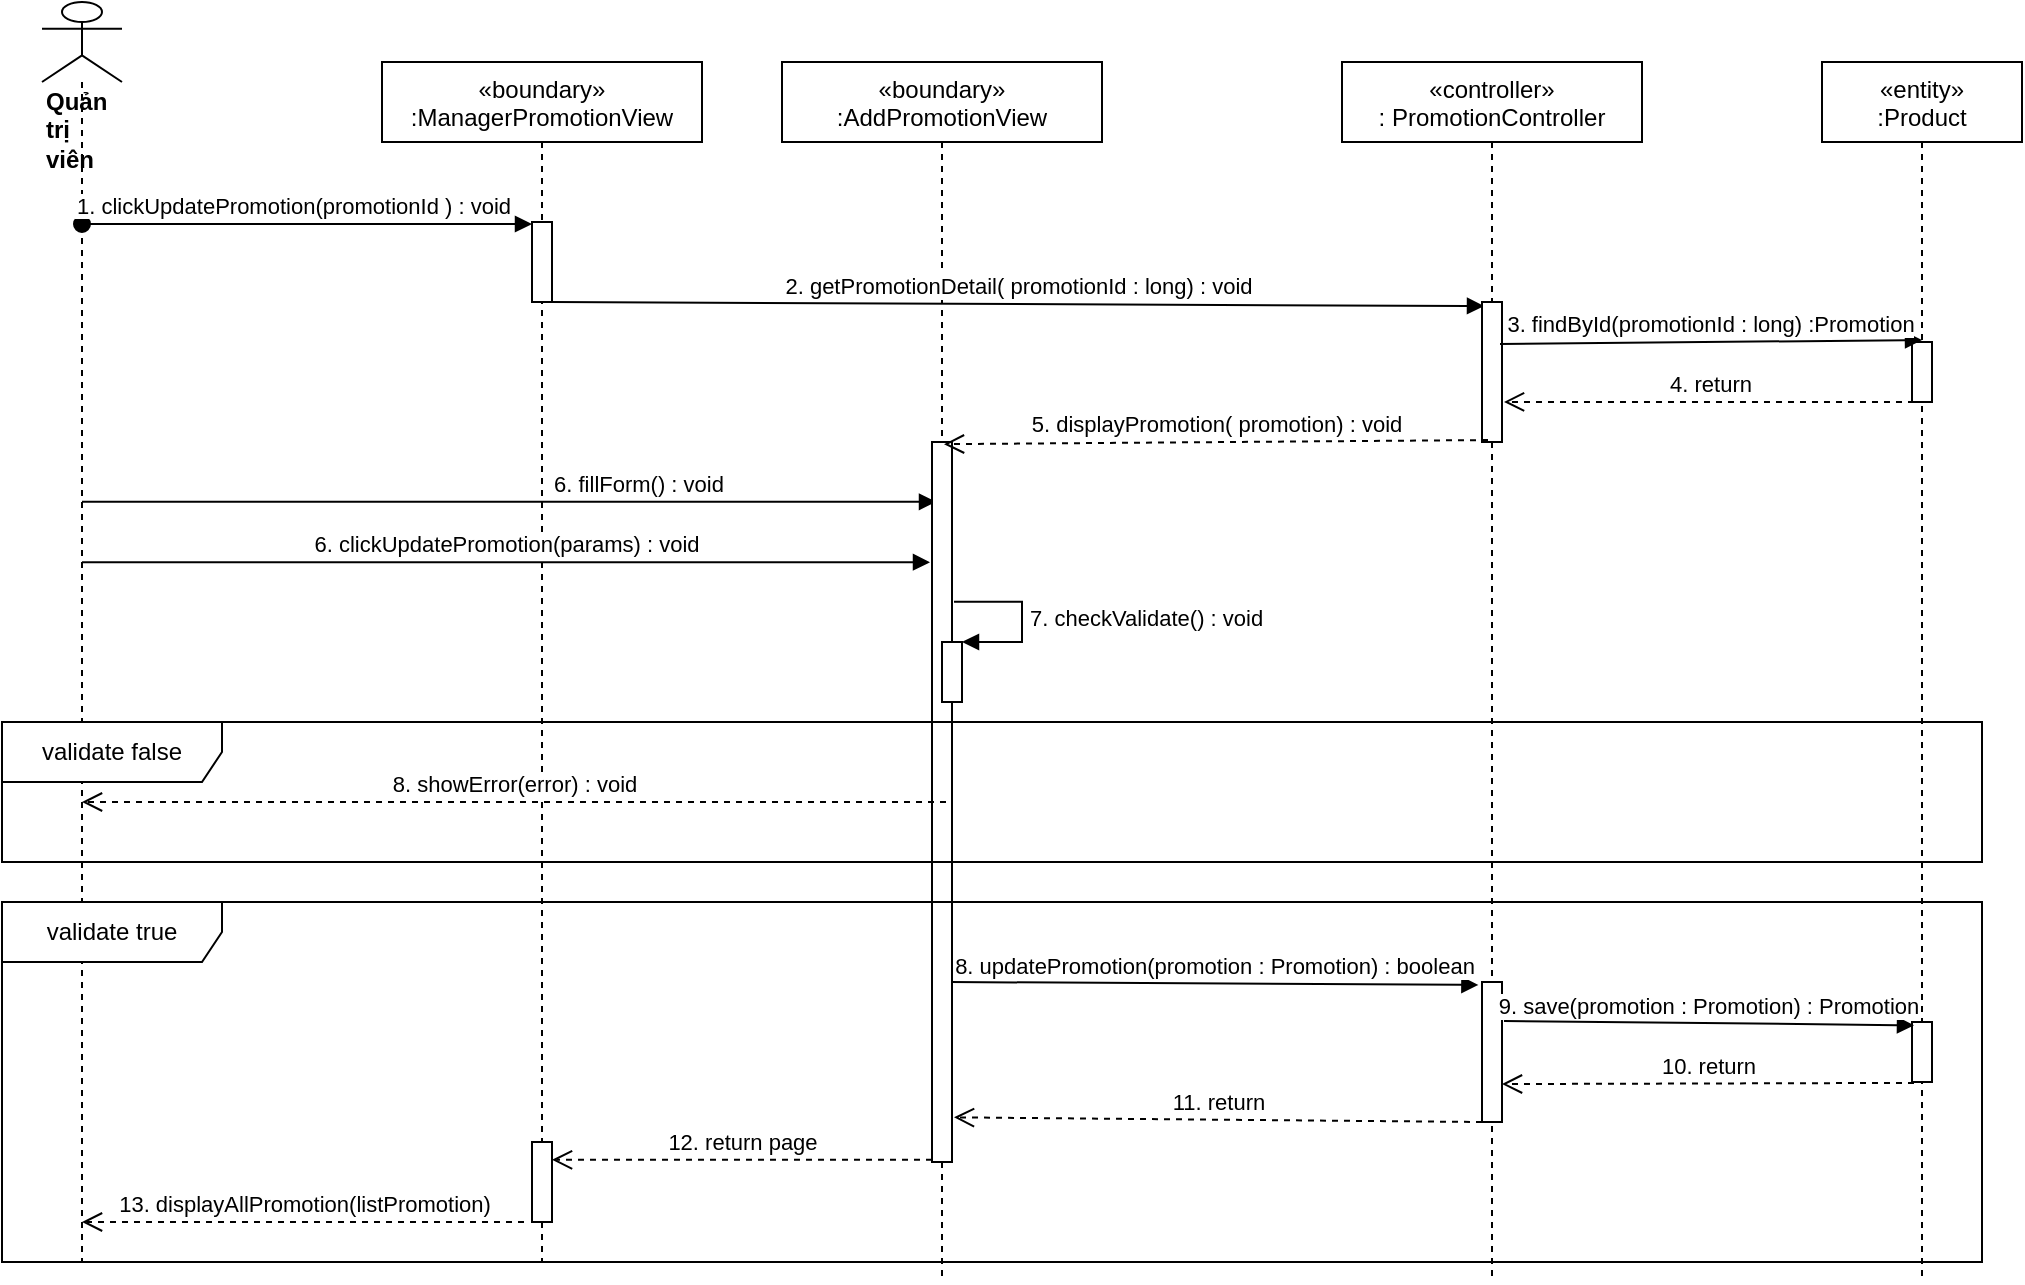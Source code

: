 <mxfile version="14.7.2" type="device"><diagram id="kgpKYQtTHZ0yAKxKKP6v" name="Page-1"><mxGraphModel dx="1108" dy="425" grid="1" gridSize="10" guides="1" tooltips="1" connect="1" arrows="1" fold="1" page="1" pageScale="1" pageWidth="850" pageHeight="1100" math="0" shadow="0"><root><mxCell id="0"/><mxCell id="1" parent="0"/><mxCell id="ZRu1RAUKc7t4GNgAST4--1" value="«boundary»&#10;:AddPromotionView" style="shape=umlLifeline;perimeter=lifelinePerimeter;container=1;collapsible=0;recursiveResize=0;rounded=0;shadow=0;strokeWidth=1;" vertex="1" parent="1"><mxGeometry x="410" y="80" width="160" height="610" as="geometry"/></mxCell><mxCell id="ZRu1RAUKc7t4GNgAST4--2" value="«controller»&#10;: PromotionController" style="shape=umlLifeline;perimeter=lifelinePerimeter;container=1;collapsible=0;recursiveResize=0;rounded=0;shadow=0;strokeWidth=1;" vertex="1" parent="1"><mxGeometry x="690" y="80" width="150" height="610" as="geometry"/></mxCell><mxCell id="ZRu1RAUKc7t4GNgAST4--3" value="" style="points=[];perimeter=orthogonalPerimeter;rounded=0;shadow=0;strokeWidth=1;" vertex="1" parent="ZRu1RAUKc7t4GNgAST4--2"><mxGeometry x="70" y="460" width="10" height="70" as="geometry"/></mxCell><mxCell id="ZRu1RAUKc7t4GNgAST4--4" value="&lt;div&gt;&lt;b&gt;Quản trị viên&lt;/b&gt;&lt;/div&gt;" style="shape=umlLifeline;participant=umlActor;perimeter=lifelinePerimeter;whiteSpace=wrap;html=1;container=1;collapsible=0;recursiveResize=0;verticalAlign=top;spacingTop=36;outlineConnect=0;align=left;size=40;" vertex="1" parent="1"><mxGeometry x="40" y="50" width="40" height="630" as="geometry"/></mxCell><mxCell id="ZRu1RAUKc7t4GNgAST4--5" value="1. clickUpdatePromotion(promotionId ) : void" style="verticalAlign=bottom;startArrow=oval;endArrow=block;startSize=8;shadow=0;strokeWidth=1;entryX=0;entryY=0.025;entryDx=0;entryDy=0;entryPerimeter=0;" edge="1" parent="1" source="ZRu1RAUKc7t4GNgAST4--4" target="ZRu1RAUKc7t4GNgAST4--13"><mxGeometry x="-0.06" relative="1" as="geometry"><mxPoint x="100" y="170" as="sourcePoint"/><mxPoint as="offset"/><mxPoint x="180" y="170" as="targetPoint"/></mxGeometry></mxCell><mxCell id="ZRu1RAUKc7t4GNgAST4--6" value="«entity»&#10;:Product" style="shape=umlLifeline;perimeter=lifelinePerimeter;container=1;collapsible=0;recursiveResize=0;rounded=0;shadow=0;strokeWidth=1;" vertex="1" parent="1"><mxGeometry x="930" y="80" width="100" height="610" as="geometry"/></mxCell><mxCell id="ZRu1RAUKc7t4GNgAST4--7" value="" style="points=[];perimeter=orthogonalPerimeter;rounded=0;shadow=0;strokeWidth=1;" vertex="1" parent="ZRu1RAUKc7t4GNgAST4--6"><mxGeometry x="45" y="480" width="10" height="30" as="geometry"/></mxCell><mxCell id="ZRu1RAUKc7t4GNgAST4--8" value="9. save(promotion : Promotion) : Promotion" style="html=1;verticalAlign=bottom;endArrow=block;entryX=0.1;entryY=0.055;entryDx=0;entryDy=0;entryPerimeter=0;exitX=1.1;exitY=0.278;exitDx=0;exitDy=0;exitPerimeter=0;" edge="1" parent="1" source="ZRu1RAUKc7t4GNgAST4--3" target="ZRu1RAUKc7t4GNgAST4--7"><mxGeometry width="80" relative="1" as="geometry"><mxPoint x="710" y="422" as="sourcePoint"/><mxPoint x="1010" y="239" as="targetPoint"/></mxGeometry></mxCell><mxCell id="ZRu1RAUKc7t4GNgAST4--9" value="10. return" style="html=1;verticalAlign=bottom;endArrow=open;dashed=1;endSize=8;exitX=0.1;exitY=1.015;exitDx=0;exitDy=0;exitPerimeter=0;entryX=1;entryY=0.729;entryDx=0;entryDy=0;entryPerimeter=0;" edge="1" parent="1" source="ZRu1RAUKc7t4GNgAST4--7" target="ZRu1RAUKc7t4GNgAST4--3"><mxGeometry relative="1" as="geometry"><mxPoint x="790" y="300" as="sourcePoint"/><mxPoint x="670" y="461" as="targetPoint"/></mxGeometry></mxCell><mxCell id="ZRu1RAUKc7t4GNgAST4--10" value="6. fillForm() : void" style="html=1;verticalAlign=bottom;endArrow=block;entryX=0.2;entryY=0.083;entryDx=0;entryDy=0;entryPerimeter=0;" edge="1" parent="1" source="ZRu1RAUKc7t4GNgAST4--4" target="ZRu1RAUKc7t4GNgAST4--14"><mxGeometry x="0.294" width="80" relative="1" as="geometry"><mxPoint x="380" y="270" as="sourcePoint"/><mxPoint x="490" y="300" as="targetPoint"/><mxPoint x="1" as="offset"/></mxGeometry></mxCell><mxCell id="ZRu1RAUKc7t4GNgAST4--11" value="8. updatePromotion(promotion : Promotion) : boolean" style="html=1;verticalAlign=bottom;endArrow=block;entryX=-0.18;entryY=0.021;entryDx=0;entryDy=0;entryPerimeter=0;exitX=0.9;exitY=0.75;exitDx=0;exitDy=0;exitPerimeter=0;" edge="1" parent="1" source="ZRu1RAUKc7t4GNgAST4--14" target="ZRu1RAUKc7t4GNgAST4--3"><mxGeometry width="80" relative="1" as="geometry"><mxPoint x="506" y="521" as="sourcePoint"/><mxPoint x="700" y="370" as="targetPoint"/></mxGeometry></mxCell><mxCell id="ZRu1RAUKc7t4GNgAST4--12" value="«boundary»&#10;:ManagerPromotionView" style="shape=umlLifeline;perimeter=lifelinePerimeter;container=1;collapsible=0;recursiveResize=0;rounded=0;shadow=0;strokeWidth=1;" vertex="1" parent="1"><mxGeometry x="210" y="80" width="160" height="600" as="geometry"/></mxCell><mxCell id="ZRu1RAUKc7t4GNgAST4--13" value="" style="html=1;points=[];perimeter=orthogonalPerimeter;" vertex="1" parent="1"><mxGeometry x="285" y="160" width="10" height="40" as="geometry"/></mxCell><mxCell id="ZRu1RAUKc7t4GNgAST4--14" value="" style="html=1;points=[];perimeter=orthogonalPerimeter;" vertex="1" parent="1"><mxGeometry x="485" y="270" width="10" height="360" as="geometry"/></mxCell><mxCell id="ZRu1RAUKc7t4GNgAST4--15" value="2. getPromotionDetail( promotionId : long) : void" style="html=1;verticalAlign=bottom;endArrow=block;exitX=1;exitY=1;exitDx=0;exitDy=0;exitPerimeter=0;entryX=0.1;entryY=0.029;entryDx=0;entryDy=0;entryPerimeter=0;" edge="1" parent="1" source="ZRu1RAUKc7t4GNgAST4--13" target="ZRu1RAUKc7t4GNgAST4--26"><mxGeometry width="80" relative="1" as="geometry"><mxPoint x="520" y="230" as="sourcePoint"/><mxPoint x="430" y="200" as="targetPoint"/></mxGeometry></mxCell><mxCell id="ZRu1RAUKc7t4GNgAST4--18" value="6. clickUpdatePromotion(params) : void" style="html=1;verticalAlign=bottom;endArrow=block;entryX=-0.1;entryY=0.167;entryDx=0;entryDy=0;entryPerimeter=0;" edge="1" parent="1" source="ZRu1RAUKc7t4GNgAST4--4" target="ZRu1RAUKc7t4GNgAST4--14"><mxGeometry width="80" relative="1" as="geometry"><mxPoint x="520" y="330" as="sourcePoint"/><mxPoint x="480" y="330" as="targetPoint"/></mxGeometry></mxCell><mxCell id="ZRu1RAUKc7t4GNgAST4--19" value="8. showError(error) : void" style="html=1;verticalAlign=bottom;endArrow=open;dashed=1;endSize=8;" edge="1" parent="1" target="ZRu1RAUKc7t4GNgAST4--4"><mxGeometry relative="1" as="geometry"><mxPoint x="492" y="450" as="sourcePoint"/><mxPoint x="520" y="330" as="targetPoint"/></mxGeometry></mxCell><mxCell id="ZRu1RAUKc7t4GNgAST4--20" value="validate false" style="shape=umlFrame;whiteSpace=wrap;html=1;width=110;height=30;" vertex="1" parent="1"><mxGeometry x="20" y="410" width="990" height="70" as="geometry"/></mxCell><mxCell id="ZRu1RAUKc7t4GNgAST4--21" value="11. return" style="html=1;verticalAlign=bottom;endArrow=open;dashed=1;endSize=8;exitX=0;exitY=1;exitDx=0;exitDy=0;exitPerimeter=0;entryX=1.1;entryY=0.938;entryDx=0;entryDy=0;entryPerimeter=0;" edge="1" parent="1" target="ZRu1RAUKc7t4GNgAST4--14" source="ZRu1RAUKc7t4GNgAST4--3"><mxGeometry relative="1" as="geometry"><mxPoint x="718" y="530" as="sourcePoint"/><mxPoint x="507" y="565" as="targetPoint"/></mxGeometry></mxCell><mxCell id="ZRu1RAUKc7t4GNgAST4--22" value="12. return page" style="html=1;verticalAlign=bottom;endArrow=open;dashed=1;endSize=8;exitX=0;exitY=0.997;exitDx=0;exitDy=0;exitPerimeter=0;" edge="1" parent="1" source="ZRu1RAUKc7t4GNgAST4--14" target="ZRu1RAUKc7t4GNgAST4--23"><mxGeometry relative="1" as="geometry"><mxPoint x="460" y="530" as="sourcePoint"/><mxPoint x="270" y="530" as="targetPoint"/></mxGeometry></mxCell><mxCell id="ZRu1RAUKc7t4GNgAST4--23" value="" style="html=1;points=[];perimeter=orthogonalPerimeter;" vertex="1" parent="1"><mxGeometry x="285" y="620" width="10" height="40" as="geometry"/></mxCell><mxCell id="ZRu1RAUKc7t4GNgAST4--25" value="&lt;span style=&quot;color: rgb(0 , 0 , 0) ; font-family: &amp;#34;helvetica&amp;#34; ; font-size: 11px ; font-style: normal ; font-weight: 400 ; letter-spacing: normal ; text-align: center ; text-indent: 0px ; text-transform: none ; word-spacing: 0px ; background-color: rgb(255 , 255 , 255) ; display: inline ; float: none&quot;&gt;13. displayAllPromotion(listPromotion)&lt;/span&gt;" style="html=1;verticalAlign=bottom;endArrow=open;dashed=1;endSize=8;exitX=-0.4;exitY=1;exitDx=0;exitDy=0;exitPerimeter=0;" edge="1" parent="1" source="ZRu1RAUKc7t4GNgAST4--23" target="ZRu1RAUKc7t4GNgAST4--4"><mxGeometry relative="1" as="geometry"><mxPoint x="600" y="450" as="sourcePoint"/><mxPoint x="520" y="450" as="targetPoint"/></mxGeometry></mxCell><mxCell id="ZRu1RAUKc7t4GNgAST4--26" value="" style="html=1;points=[];perimeter=orthogonalPerimeter;" vertex="1" parent="1"><mxGeometry x="760" y="200" width="10" height="70" as="geometry"/></mxCell><mxCell id="ZRu1RAUKc7t4GNgAST4--27" value="" style="html=1;points=[];perimeter=orthogonalPerimeter;" vertex="1" parent="1"><mxGeometry x="975" y="220" width="10" height="30" as="geometry"/></mxCell><mxCell id="ZRu1RAUKc7t4GNgAST4--28" value="3. findById(promotionId : long) :Promotion" style="html=1;verticalAlign=bottom;endArrow=block;entryX=0.5;entryY=-0.033;entryDx=0;entryDy=0;entryPerimeter=0;exitX=0.9;exitY=0.3;exitDx=0;exitDy=0;exitPerimeter=0;" edge="1" parent="1" source="ZRu1RAUKc7t4GNgAST4--26" target="ZRu1RAUKc7t4GNgAST4--27"><mxGeometry width="80" relative="1" as="geometry"><mxPoint x="740" y="219" as="sourcePoint"/><mxPoint x="600" y="320" as="targetPoint"/></mxGeometry></mxCell><mxCell id="ZRu1RAUKc7t4GNgAST4--29" value="4. return" style="html=1;verticalAlign=bottom;endArrow=open;dashed=1;endSize=8;exitX=0.1;exitY=1;exitDx=0;exitDy=0;exitPerimeter=0;entryX=1.1;entryY=0.714;entryDx=0;entryDy=0;entryPerimeter=0;" edge="1" parent="1" source="ZRu1RAUKc7t4GNgAST4--27" target="ZRu1RAUKc7t4GNgAST4--26"><mxGeometry relative="1" as="geometry"><mxPoint x="600" y="320" as="sourcePoint"/><mxPoint x="520" y="320" as="targetPoint"/></mxGeometry></mxCell><mxCell id="ZRu1RAUKc7t4GNgAST4--30" value="5. displayPromotion( promotion) : void" style="html=1;verticalAlign=bottom;endArrow=open;dashed=1;endSize=8;exitX=0.3;exitY=0.986;exitDx=0;exitDy=0;exitPerimeter=0;entryX=0.6;entryY=0.003;entryDx=0;entryDy=0;entryPerimeter=0;" edge="1" parent="1" source="ZRu1RAUKc7t4GNgAST4--26" target="ZRu1RAUKc7t4GNgAST4--14"><mxGeometry relative="1" as="geometry"><mxPoint x="600" y="320" as="sourcePoint"/><mxPoint x="510" y="270" as="targetPoint"/></mxGeometry></mxCell><mxCell id="ZRu1RAUKc7t4GNgAST4--31" value="" style="html=1;points=[];perimeter=orthogonalPerimeter;" vertex="1" parent="1"><mxGeometry x="490" y="370" width="10" height="30" as="geometry"/></mxCell><mxCell id="ZRu1RAUKc7t4GNgAST4--32" value="7. checkValidate() : void" style="edgeStyle=orthogonalEdgeStyle;html=1;align=left;spacingLeft=2;endArrow=block;rounded=0;entryX=1;entryY=0;exitX=1.1;exitY=0.222;exitDx=0;exitDy=0;exitPerimeter=0;" edge="1" target="ZRu1RAUKc7t4GNgAST4--31" parent="1" source="ZRu1RAUKc7t4GNgAST4--14"><mxGeometry relative="1" as="geometry"><mxPoint x="506" y="350" as="sourcePoint"/><Array as="points"><mxPoint x="530" y="350"/><mxPoint x="530" y="370"/></Array></mxGeometry></mxCell><mxCell id="ZRu1RAUKc7t4GNgAST4--35" value="validate true" style="shape=umlFrame;whiteSpace=wrap;html=1;width=110;height=30;" vertex="1" parent="1"><mxGeometry x="20" y="500" width="990" height="180" as="geometry"/></mxCell></root></mxGraphModel></diagram></mxfile>